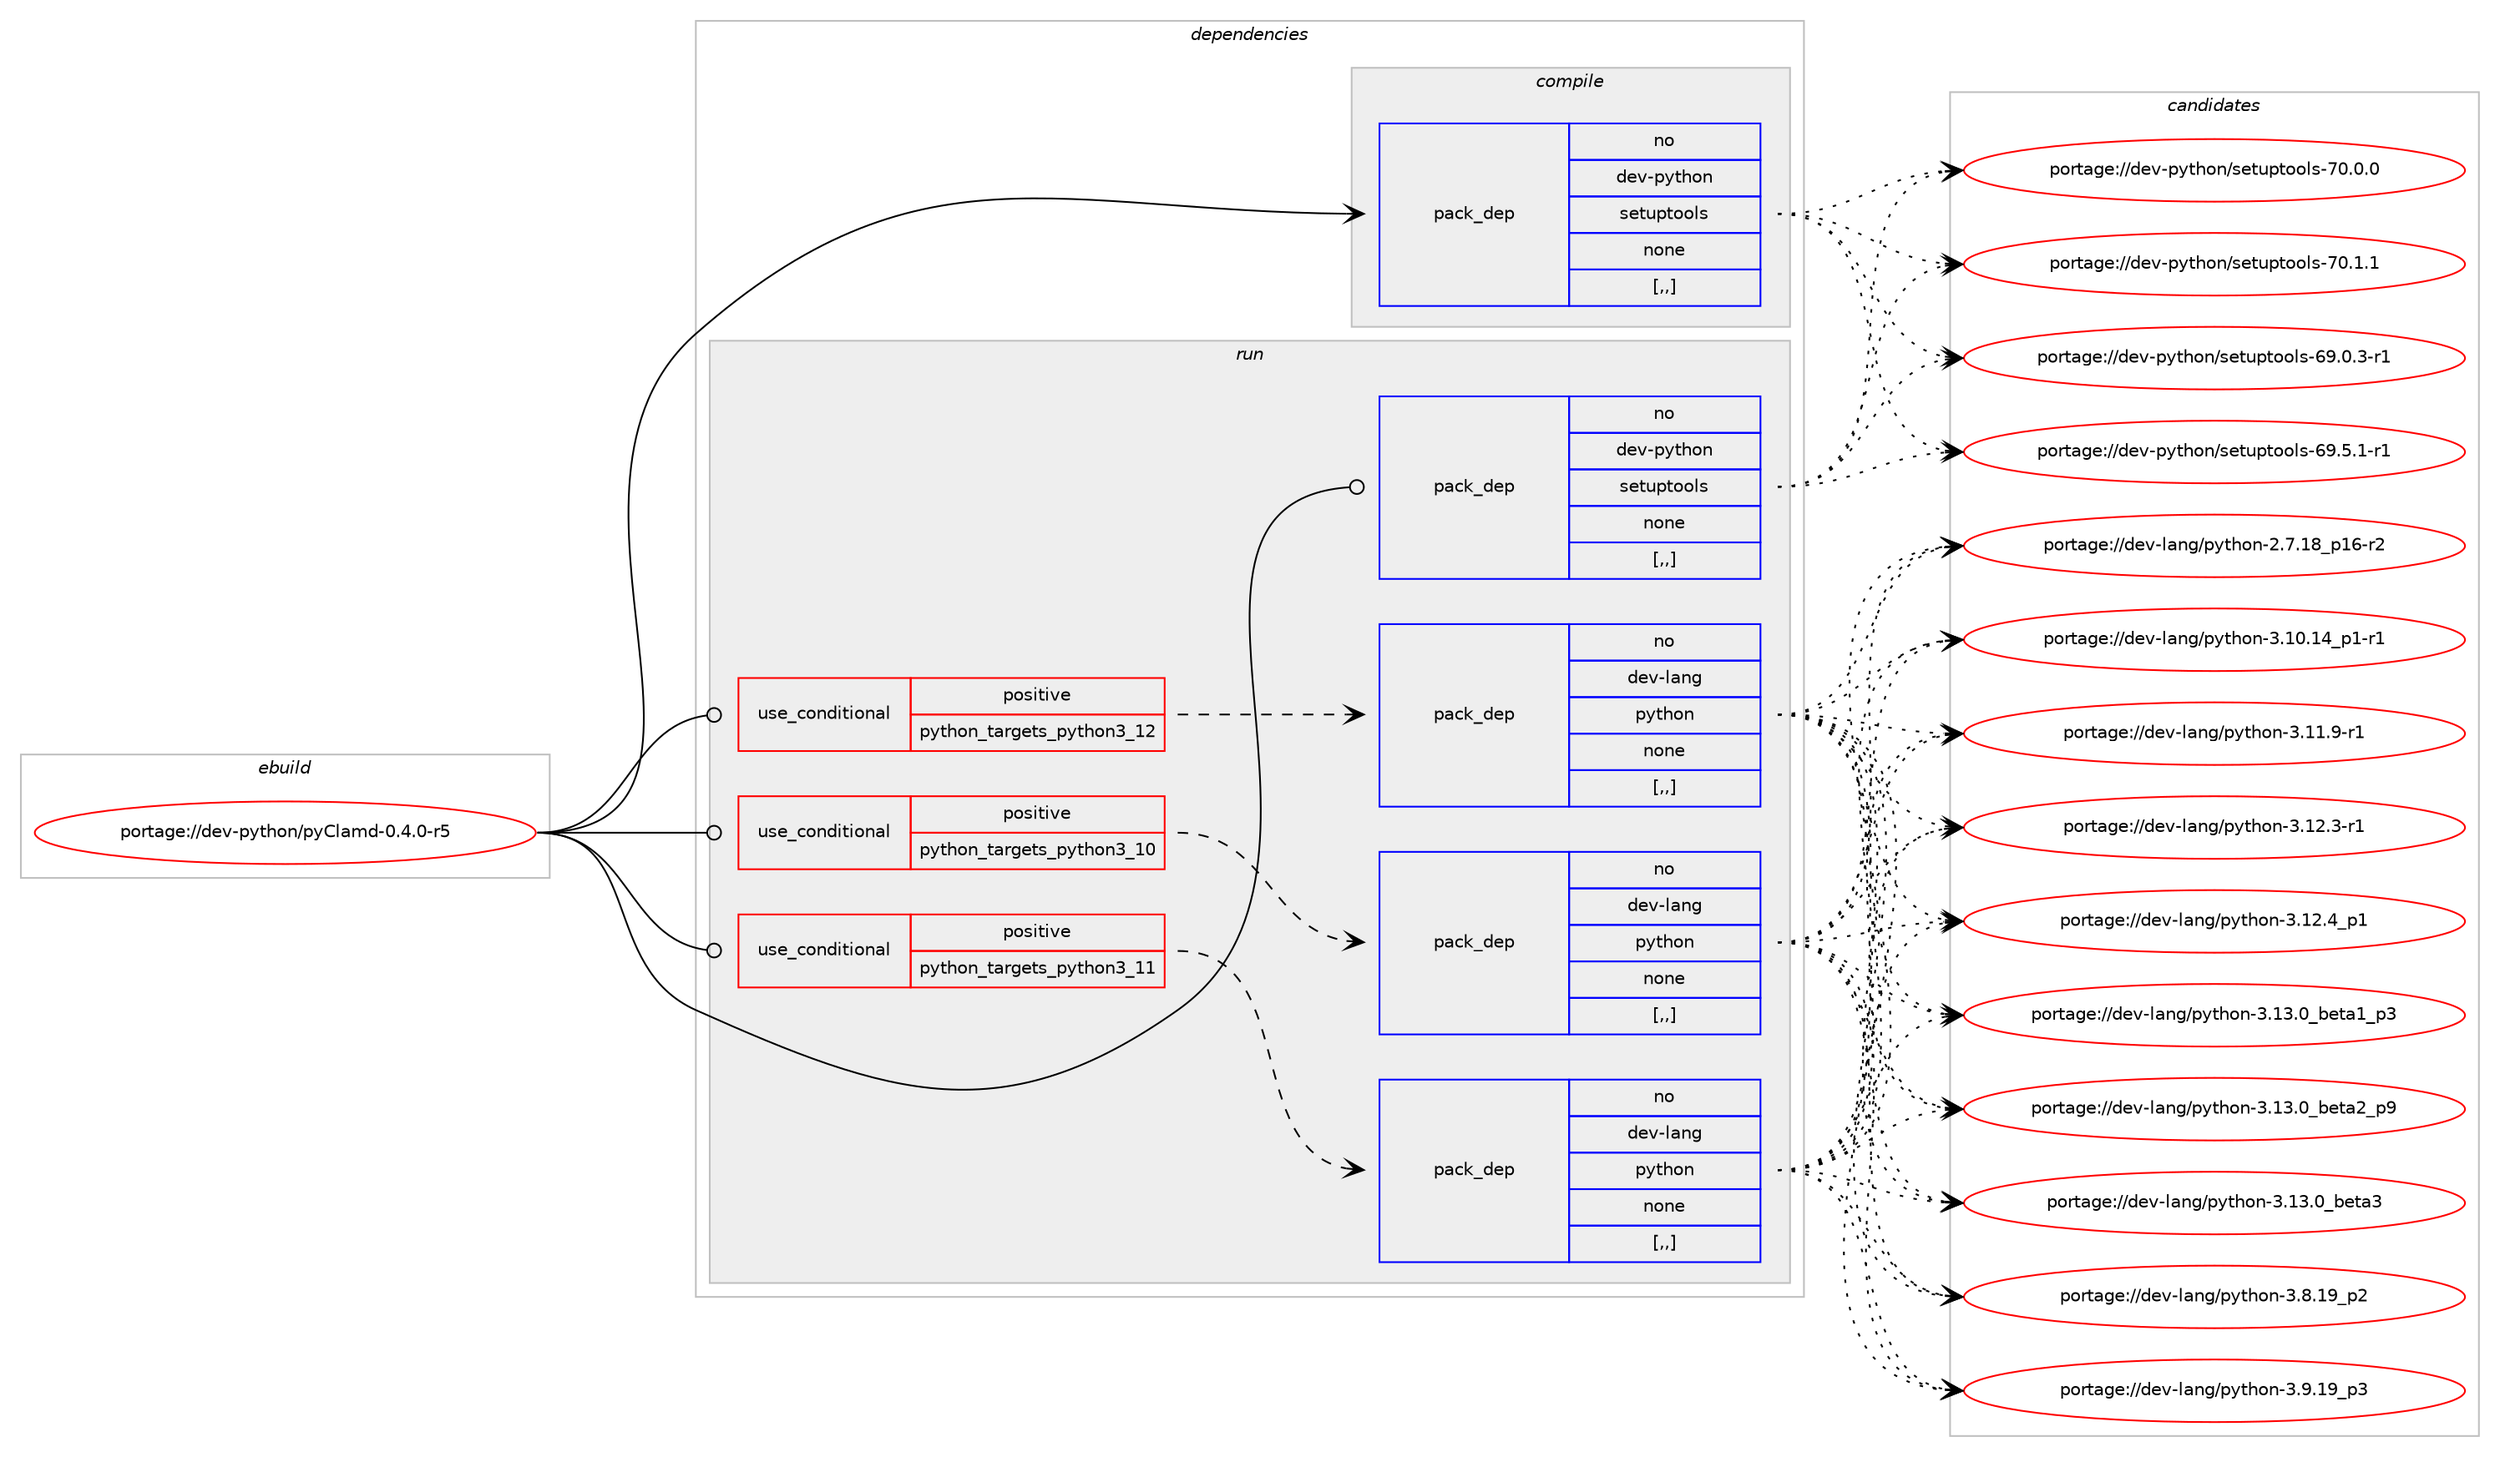 digraph prolog {

# *************
# Graph options
# *************

newrank=true;
concentrate=true;
compound=true;
graph [rankdir=LR,fontname=Helvetica,fontsize=10,ranksep=1.5];#, ranksep=2.5, nodesep=0.2];
edge  [arrowhead=vee];
node  [fontname=Helvetica,fontsize=10];

# **********
# The ebuild
# **********

subgraph cluster_leftcol {
color=gray;
rank=same;
label=<<i>ebuild</i>>;
id [label="portage://dev-python/pyClamd-0.4.0-r5", color=red, width=4, href="../dev-python/pyClamd-0.4.0-r5.svg"];
}

# ****************
# The dependencies
# ****************

subgraph cluster_midcol {
color=gray;
label=<<i>dependencies</i>>;
subgraph cluster_compile {
fillcolor="#eeeeee";
style=filled;
label=<<i>compile</i>>;
subgraph pack115156 {
dependency151748 [label=<<TABLE BORDER="0" CELLBORDER="1" CELLSPACING="0" CELLPADDING="4" WIDTH="220"><TR><TD ROWSPAN="6" CELLPADDING="30">pack_dep</TD></TR><TR><TD WIDTH="110">no</TD></TR><TR><TD>dev-python</TD></TR><TR><TD>setuptools</TD></TR><TR><TD>none</TD></TR><TR><TD>[,,]</TD></TR></TABLE>>, shape=none, color=blue];
}
id:e -> dependency151748:w [weight=20,style="solid",arrowhead="vee"];
}
subgraph cluster_compileandrun {
fillcolor="#eeeeee";
style=filled;
label=<<i>compile and run</i>>;
}
subgraph cluster_run {
fillcolor="#eeeeee";
style=filled;
label=<<i>run</i>>;
subgraph cond35375 {
dependency151749 [label=<<TABLE BORDER="0" CELLBORDER="1" CELLSPACING="0" CELLPADDING="4"><TR><TD ROWSPAN="3" CELLPADDING="10">use_conditional</TD></TR><TR><TD>positive</TD></TR><TR><TD>python_targets_python3_10</TD></TR></TABLE>>, shape=none, color=red];
subgraph pack115157 {
dependency151750 [label=<<TABLE BORDER="0" CELLBORDER="1" CELLSPACING="0" CELLPADDING="4" WIDTH="220"><TR><TD ROWSPAN="6" CELLPADDING="30">pack_dep</TD></TR><TR><TD WIDTH="110">no</TD></TR><TR><TD>dev-lang</TD></TR><TR><TD>python</TD></TR><TR><TD>none</TD></TR><TR><TD>[,,]</TD></TR></TABLE>>, shape=none, color=blue];
}
dependency151749:e -> dependency151750:w [weight=20,style="dashed",arrowhead="vee"];
}
id:e -> dependency151749:w [weight=20,style="solid",arrowhead="odot"];
subgraph cond35376 {
dependency151751 [label=<<TABLE BORDER="0" CELLBORDER="1" CELLSPACING="0" CELLPADDING="4"><TR><TD ROWSPAN="3" CELLPADDING="10">use_conditional</TD></TR><TR><TD>positive</TD></TR><TR><TD>python_targets_python3_11</TD></TR></TABLE>>, shape=none, color=red];
subgraph pack115158 {
dependency151752 [label=<<TABLE BORDER="0" CELLBORDER="1" CELLSPACING="0" CELLPADDING="4" WIDTH="220"><TR><TD ROWSPAN="6" CELLPADDING="30">pack_dep</TD></TR><TR><TD WIDTH="110">no</TD></TR><TR><TD>dev-lang</TD></TR><TR><TD>python</TD></TR><TR><TD>none</TD></TR><TR><TD>[,,]</TD></TR></TABLE>>, shape=none, color=blue];
}
dependency151751:e -> dependency151752:w [weight=20,style="dashed",arrowhead="vee"];
}
id:e -> dependency151751:w [weight=20,style="solid",arrowhead="odot"];
subgraph cond35377 {
dependency151753 [label=<<TABLE BORDER="0" CELLBORDER="1" CELLSPACING="0" CELLPADDING="4"><TR><TD ROWSPAN="3" CELLPADDING="10">use_conditional</TD></TR><TR><TD>positive</TD></TR><TR><TD>python_targets_python3_12</TD></TR></TABLE>>, shape=none, color=red];
subgraph pack115159 {
dependency151754 [label=<<TABLE BORDER="0" CELLBORDER="1" CELLSPACING="0" CELLPADDING="4" WIDTH="220"><TR><TD ROWSPAN="6" CELLPADDING="30">pack_dep</TD></TR><TR><TD WIDTH="110">no</TD></TR><TR><TD>dev-lang</TD></TR><TR><TD>python</TD></TR><TR><TD>none</TD></TR><TR><TD>[,,]</TD></TR></TABLE>>, shape=none, color=blue];
}
dependency151753:e -> dependency151754:w [weight=20,style="dashed",arrowhead="vee"];
}
id:e -> dependency151753:w [weight=20,style="solid",arrowhead="odot"];
subgraph pack115160 {
dependency151755 [label=<<TABLE BORDER="0" CELLBORDER="1" CELLSPACING="0" CELLPADDING="4" WIDTH="220"><TR><TD ROWSPAN="6" CELLPADDING="30">pack_dep</TD></TR><TR><TD WIDTH="110">no</TD></TR><TR><TD>dev-python</TD></TR><TR><TD>setuptools</TD></TR><TR><TD>none</TD></TR><TR><TD>[,,]</TD></TR></TABLE>>, shape=none, color=blue];
}
id:e -> dependency151755:w [weight=20,style="solid",arrowhead="odot"];
}
}

# **************
# The candidates
# **************

subgraph cluster_choices {
rank=same;
color=gray;
label=<<i>candidates</i>>;

subgraph choice115156 {
color=black;
nodesep=1;
choice1001011184511212111610411111047115101116117112116111111108115455457464846514511449 [label="portage://dev-python/setuptools-69.0.3-r1", color=red, width=4,href="../dev-python/setuptools-69.0.3-r1.svg"];
choice1001011184511212111610411111047115101116117112116111111108115455457465346494511449 [label="portage://dev-python/setuptools-69.5.1-r1", color=red, width=4,href="../dev-python/setuptools-69.5.1-r1.svg"];
choice100101118451121211161041111104711510111611711211611111110811545554846484648 [label="portage://dev-python/setuptools-70.0.0", color=red, width=4,href="../dev-python/setuptools-70.0.0.svg"];
choice100101118451121211161041111104711510111611711211611111110811545554846494649 [label="portage://dev-python/setuptools-70.1.1", color=red, width=4,href="../dev-python/setuptools-70.1.1.svg"];
dependency151748:e -> choice1001011184511212111610411111047115101116117112116111111108115455457464846514511449:w [style=dotted,weight="100"];
dependency151748:e -> choice1001011184511212111610411111047115101116117112116111111108115455457465346494511449:w [style=dotted,weight="100"];
dependency151748:e -> choice100101118451121211161041111104711510111611711211611111110811545554846484648:w [style=dotted,weight="100"];
dependency151748:e -> choice100101118451121211161041111104711510111611711211611111110811545554846494649:w [style=dotted,weight="100"];
}
subgraph choice115157 {
color=black;
nodesep=1;
choice100101118451089711010347112121116104111110455046554649569511249544511450 [label="portage://dev-lang/python-2.7.18_p16-r2", color=red, width=4,href="../dev-lang/python-2.7.18_p16-r2.svg"];
choice100101118451089711010347112121116104111110455146494846495295112494511449 [label="portage://dev-lang/python-3.10.14_p1-r1", color=red, width=4,href="../dev-lang/python-3.10.14_p1-r1.svg"];
choice100101118451089711010347112121116104111110455146494946574511449 [label="portage://dev-lang/python-3.11.9-r1", color=red, width=4,href="../dev-lang/python-3.11.9-r1.svg"];
choice100101118451089711010347112121116104111110455146495046514511449 [label="portage://dev-lang/python-3.12.3-r1", color=red, width=4,href="../dev-lang/python-3.12.3-r1.svg"];
choice100101118451089711010347112121116104111110455146495046529511249 [label="portage://dev-lang/python-3.12.4_p1", color=red, width=4,href="../dev-lang/python-3.12.4_p1.svg"];
choice10010111845108971101034711212111610411111045514649514648959810111697499511251 [label="portage://dev-lang/python-3.13.0_beta1_p3", color=red, width=4,href="../dev-lang/python-3.13.0_beta1_p3.svg"];
choice10010111845108971101034711212111610411111045514649514648959810111697509511257 [label="portage://dev-lang/python-3.13.0_beta2_p9", color=red, width=4,href="../dev-lang/python-3.13.0_beta2_p9.svg"];
choice1001011184510897110103471121211161041111104551464951464895981011169751 [label="portage://dev-lang/python-3.13.0_beta3", color=red, width=4,href="../dev-lang/python-3.13.0_beta3.svg"];
choice100101118451089711010347112121116104111110455146564649579511250 [label="portage://dev-lang/python-3.8.19_p2", color=red, width=4,href="../dev-lang/python-3.8.19_p2.svg"];
choice100101118451089711010347112121116104111110455146574649579511251 [label="portage://dev-lang/python-3.9.19_p3", color=red, width=4,href="../dev-lang/python-3.9.19_p3.svg"];
dependency151750:e -> choice100101118451089711010347112121116104111110455046554649569511249544511450:w [style=dotted,weight="100"];
dependency151750:e -> choice100101118451089711010347112121116104111110455146494846495295112494511449:w [style=dotted,weight="100"];
dependency151750:e -> choice100101118451089711010347112121116104111110455146494946574511449:w [style=dotted,weight="100"];
dependency151750:e -> choice100101118451089711010347112121116104111110455146495046514511449:w [style=dotted,weight="100"];
dependency151750:e -> choice100101118451089711010347112121116104111110455146495046529511249:w [style=dotted,weight="100"];
dependency151750:e -> choice10010111845108971101034711212111610411111045514649514648959810111697499511251:w [style=dotted,weight="100"];
dependency151750:e -> choice10010111845108971101034711212111610411111045514649514648959810111697509511257:w [style=dotted,weight="100"];
dependency151750:e -> choice1001011184510897110103471121211161041111104551464951464895981011169751:w [style=dotted,weight="100"];
dependency151750:e -> choice100101118451089711010347112121116104111110455146564649579511250:w [style=dotted,weight="100"];
dependency151750:e -> choice100101118451089711010347112121116104111110455146574649579511251:w [style=dotted,weight="100"];
}
subgraph choice115158 {
color=black;
nodesep=1;
choice100101118451089711010347112121116104111110455046554649569511249544511450 [label="portage://dev-lang/python-2.7.18_p16-r2", color=red, width=4,href="../dev-lang/python-2.7.18_p16-r2.svg"];
choice100101118451089711010347112121116104111110455146494846495295112494511449 [label="portage://dev-lang/python-3.10.14_p1-r1", color=red, width=4,href="../dev-lang/python-3.10.14_p1-r1.svg"];
choice100101118451089711010347112121116104111110455146494946574511449 [label="portage://dev-lang/python-3.11.9-r1", color=red, width=4,href="../dev-lang/python-3.11.9-r1.svg"];
choice100101118451089711010347112121116104111110455146495046514511449 [label="portage://dev-lang/python-3.12.3-r1", color=red, width=4,href="../dev-lang/python-3.12.3-r1.svg"];
choice100101118451089711010347112121116104111110455146495046529511249 [label="portage://dev-lang/python-3.12.4_p1", color=red, width=4,href="../dev-lang/python-3.12.4_p1.svg"];
choice10010111845108971101034711212111610411111045514649514648959810111697499511251 [label="portage://dev-lang/python-3.13.0_beta1_p3", color=red, width=4,href="../dev-lang/python-3.13.0_beta1_p3.svg"];
choice10010111845108971101034711212111610411111045514649514648959810111697509511257 [label="portage://dev-lang/python-3.13.0_beta2_p9", color=red, width=4,href="../dev-lang/python-3.13.0_beta2_p9.svg"];
choice1001011184510897110103471121211161041111104551464951464895981011169751 [label="portage://dev-lang/python-3.13.0_beta3", color=red, width=4,href="../dev-lang/python-3.13.0_beta3.svg"];
choice100101118451089711010347112121116104111110455146564649579511250 [label="portage://dev-lang/python-3.8.19_p2", color=red, width=4,href="../dev-lang/python-3.8.19_p2.svg"];
choice100101118451089711010347112121116104111110455146574649579511251 [label="portage://dev-lang/python-3.9.19_p3", color=red, width=4,href="../dev-lang/python-3.9.19_p3.svg"];
dependency151752:e -> choice100101118451089711010347112121116104111110455046554649569511249544511450:w [style=dotted,weight="100"];
dependency151752:e -> choice100101118451089711010347112121116104111110455146494846495295112494511449:w [style=dotted,weight="100"];
dependency151752:e -> choice100101118451089711010347112121116104111110455146494946574511449:w [style=dotted,weight="100"];
dependency151752:e -> choice100101118451089711010347112121116104111110455146495046514511449:w [style=dotted,weight="100"];
dependency151752:e -> choice100101118451089711010347112121116104111110455146495046529511249:w [style=dotted,weight="100"];
dependency151752:e -> choice10010111845108971101034711212111610411111045514649514648959810111697499511251:w [style=dotted,weight="100"];
dependency151752:e -> choice10010111845108971101034711212111610411111045514649514648959810111697509511257:w [style=dotted,weight="100"];
dependency151752:e -> choice1001011184510897110103471121211161041111104551464951464895981011169751:w [style=dotted,weight="100"];
dependency151752:e -> choice100101118451089711010347112121116104111110455146564649579511250:w [style=dotted,weight="100"];
dependency151752:e -> choice100101118451089711010347112121116104111110455146574649579511251:w [style=dotted,weight="100"];
}
subgraph choice115159 {
color=black;
nodesep=1;
choice100101118451089711010347112121116104111110455046554649569511249544511450 [label="portage://dev-lang/python-2.7.18_p16-r2", color=red, width=4,href="../dev-lang/python-2.7.18_p16-r2.svg"];
choice100101118451089711010347112121116104111110455146494846495295112494511449 [label="portage://dev-lang/python-3.10.14_p1-r1", color=red, width=4,href="../dev-lang/python-3.10.14_p1-r1.svg"];
choice100101118451089711010347112121116104111110455146494946574511449 [label="portage://dev-lang/python-3.11.9-r1", color=red, width=4,href="../dev-lang/python-3.11.9-r1.svg"];
choice100101118451089711010347112121116104111110455146495046514511449 [label="portage://dev-lang/python-3.12.3-r1", color=red, width=4,href="../dev-lang/python-3.12.3-r1.svg"];
choice100101118451089711010347112121116104111110455146495046529511249 [label="portage://dev-lang/python-3.12.4_p1", color=red, width=4,href="../dev-lang/python-3.12.4_p1.svg"];
choice10010111845108971101034711212111610411111045514649514648959810111697499511251 [label="portage://dev-lang/python-3.13.0_beta1_p3", color=red, width=4,href="../dev-lang/python-3.13.0_beta1_p3.svg"];
choice10010111845108971101034711212111610411111045514649514648959810111697509511257 [label="portage://dev-lang/python-3.13.0_beta2_p9", color=red, width=4,href="../dev-lang/python-3.13.0_beta2_p9.svg"];
choice1001011184510897110103471121211161041111104551464951464895981011169751 [label="portage://dev-lang/python-3.13.0_beta3", color=red, width=4,href="../dev-lang/python-3.13.0_beta3.svg"];
choice100101118451089711010347112121116104111110455146564649579511250 [label="portage://dev-lang/python-3.8.19_p2", color=red, width=4,href="../dev-lang/python-3.8.19_p2.svg"];
choice100101118451089711010347112121116104111110455146574649579511251 [label="portage://dev-lang/python-3.9.19_p3", color=red, width=4,href="../dev-lang/python-3.9.19_p3.svg"];
dependency151754:e -> choice100101118451089711010347112121116104111110455046554649569511249544511450:w [style=dotted,weight="100"];
dependency151754:e -> choice100101118451089711010347112121116104111110455146494846495295112494511449:w [style=dotted,weight="100"];
dependency151754:e -> choice100101118451089711010347112121116104111110455146494946574511449:w [style=dotted,weight="100"];
dependency151754:e -> choice100101118451089711010347112121116104111110455146495046514511449:w [style=dotted,weight="100"];
dependency151754:e -> choice100101118451089711010347112121116104111110455146495046529511249:w [style=dotted,weight="100"];
dependency151754:e -> choice10010111845108971101034711212111610411111045514649514648959810111697499511251:w [style=dotted,weight="100"];
dependency151754:e -> choice10010111845108971101034711212111610411111045514649514648959810111697509511257:w [style=dotted,weight="100"];
dependency151754:e -> choice1001011184510897110103471121211161041111104551464951464895981011169751:w [style=dotted,weight="100"];
dependency151754:e -> choice100101118451089711010347112121116104111110455146564649579511250:w [style=dotted,weight="100"];
dependency151754:e -> choice100101118451089711010347112121116104111110455146574649579511251:w [style=dotted,weight="100"];
}
subgraph choice115160 {
color=black;
nodesep=1;
choice1001011184511212111610411111047115101116117112116111111108115455457464846514511449 [label="portage://dev-python/setuptools-69.0.3-r1", color=red, width=4,href="../dev-python/setuptools-69.0.3-r1.svg"];
choice1001011184511212111610411111047115101116117112116111111108115455457465346494511449 [label="portage://dev-python/setuptools-69.5.1-r1", color=red, width=4,href="../dev-python/setuptools-69.5.1-r1.svg"];
choice100101118451121211161041111104711510111611711211611111110811545554846484648 [label="portage://dev-python/setuptools-70.0.0", color=red, width=4,href="../dev-python/setuptools-70.0.0.svg"];
choice100101118451121211161041111104711510111611711211611111110811545554846494649 [label="portage://dev-python/setuptools-70.1.1", color=red, width=4,href="../dev-python/setuptools-70.1.1.svg"];
dependency151755:e -> choice1001011184511212111610411111047115101116117112116111111108115455457464846514511449:w [style=dotted,weight="100"];
dependency151755:e -> choice1001011184511212111610411111047115101116117112116111111108115455457465346494511449:w [style=dotted,weight="100"];
dependency151755:e -> choice100101118451121211161041111104711510111611711211611111110811545554846484648:w [style=dotted,weight="100"];
dependency151755:e -> choice100101118451121211161041111104711510111611711211611111110811545554846494649:w [style=dotted,weight="100"];
}
}

}
